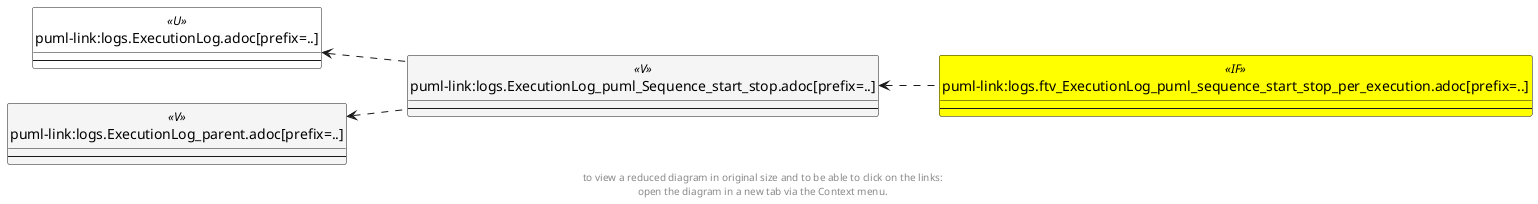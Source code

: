 @startuml
left to right direction
'top to bottom direction
hide circle
'avoide "." issues:
set namespaceSeparator none


skinparam class {
  BackgroundColor White
  BackgroundColor<<FN>> Yellow
  BackgroundColor<<FS>> Yellow
  BackgroundColor<<FT>> LightGray
  BackgroundColor<<IF>> Yellow
  BackgroundColor<<IS>> Yellow
  BackgroundColor<<P>> Aqua
  BackgroundColor<<PC>> Aqua
  BackgroundColor<<SN>> Yellow
  BackgroundColor<<SO>> SlateBlue
  BackgroundColor<<TF>> LightGray
  BackgroundColor<<TR>> Tomato
  BackgroundColor<<U>> White
  BackgroundColor<<V>> WhiteSmoke
  BackgroundColor<<X>> Aqua
}


entity "puml-link:logs.ExecutionLog.adoc[prefix=..]" as logs.ExecutionLog << U >> {
  --
}

entity "puml-link:logs.ExecutionLog_parent.adoc[prefix=..]" as logs.ExecutionLog_parent << V >> {
  --
}

entity "puml-link:logs.ExecutionLog_puml_Sequence_start_stop.adoc[prefix=..]" as logs.ExecutionLog_puml_Sequence_start_stop << V >> {
  --
}

entity "puml-link:logs.ftv_ExecutionLog_puml_sequence_start_stop_per_execution.adoc[prefix=..]" as logs.ftv_ExecutionLog_puml_sequence_start_stop_per_execution << IF >> {
  --
}

logs.ExecutionLog <.. logs.ExecutionLog_puml_Sequence_start_stop
logs.ExecutionLog_parent <.. logs.ExecutionLog_puml_Sequence_start_stop
logs.ExecutionLog_puml_Sequence_start_stop <.. logs.ftv_ExecutionLog_puml_sequence_start_stop_per_execution
footer
to view a reduced diagram in original size and to be able to click on the links:
open the diagram in a new tab via the Context menu.
end footer

@enduml

